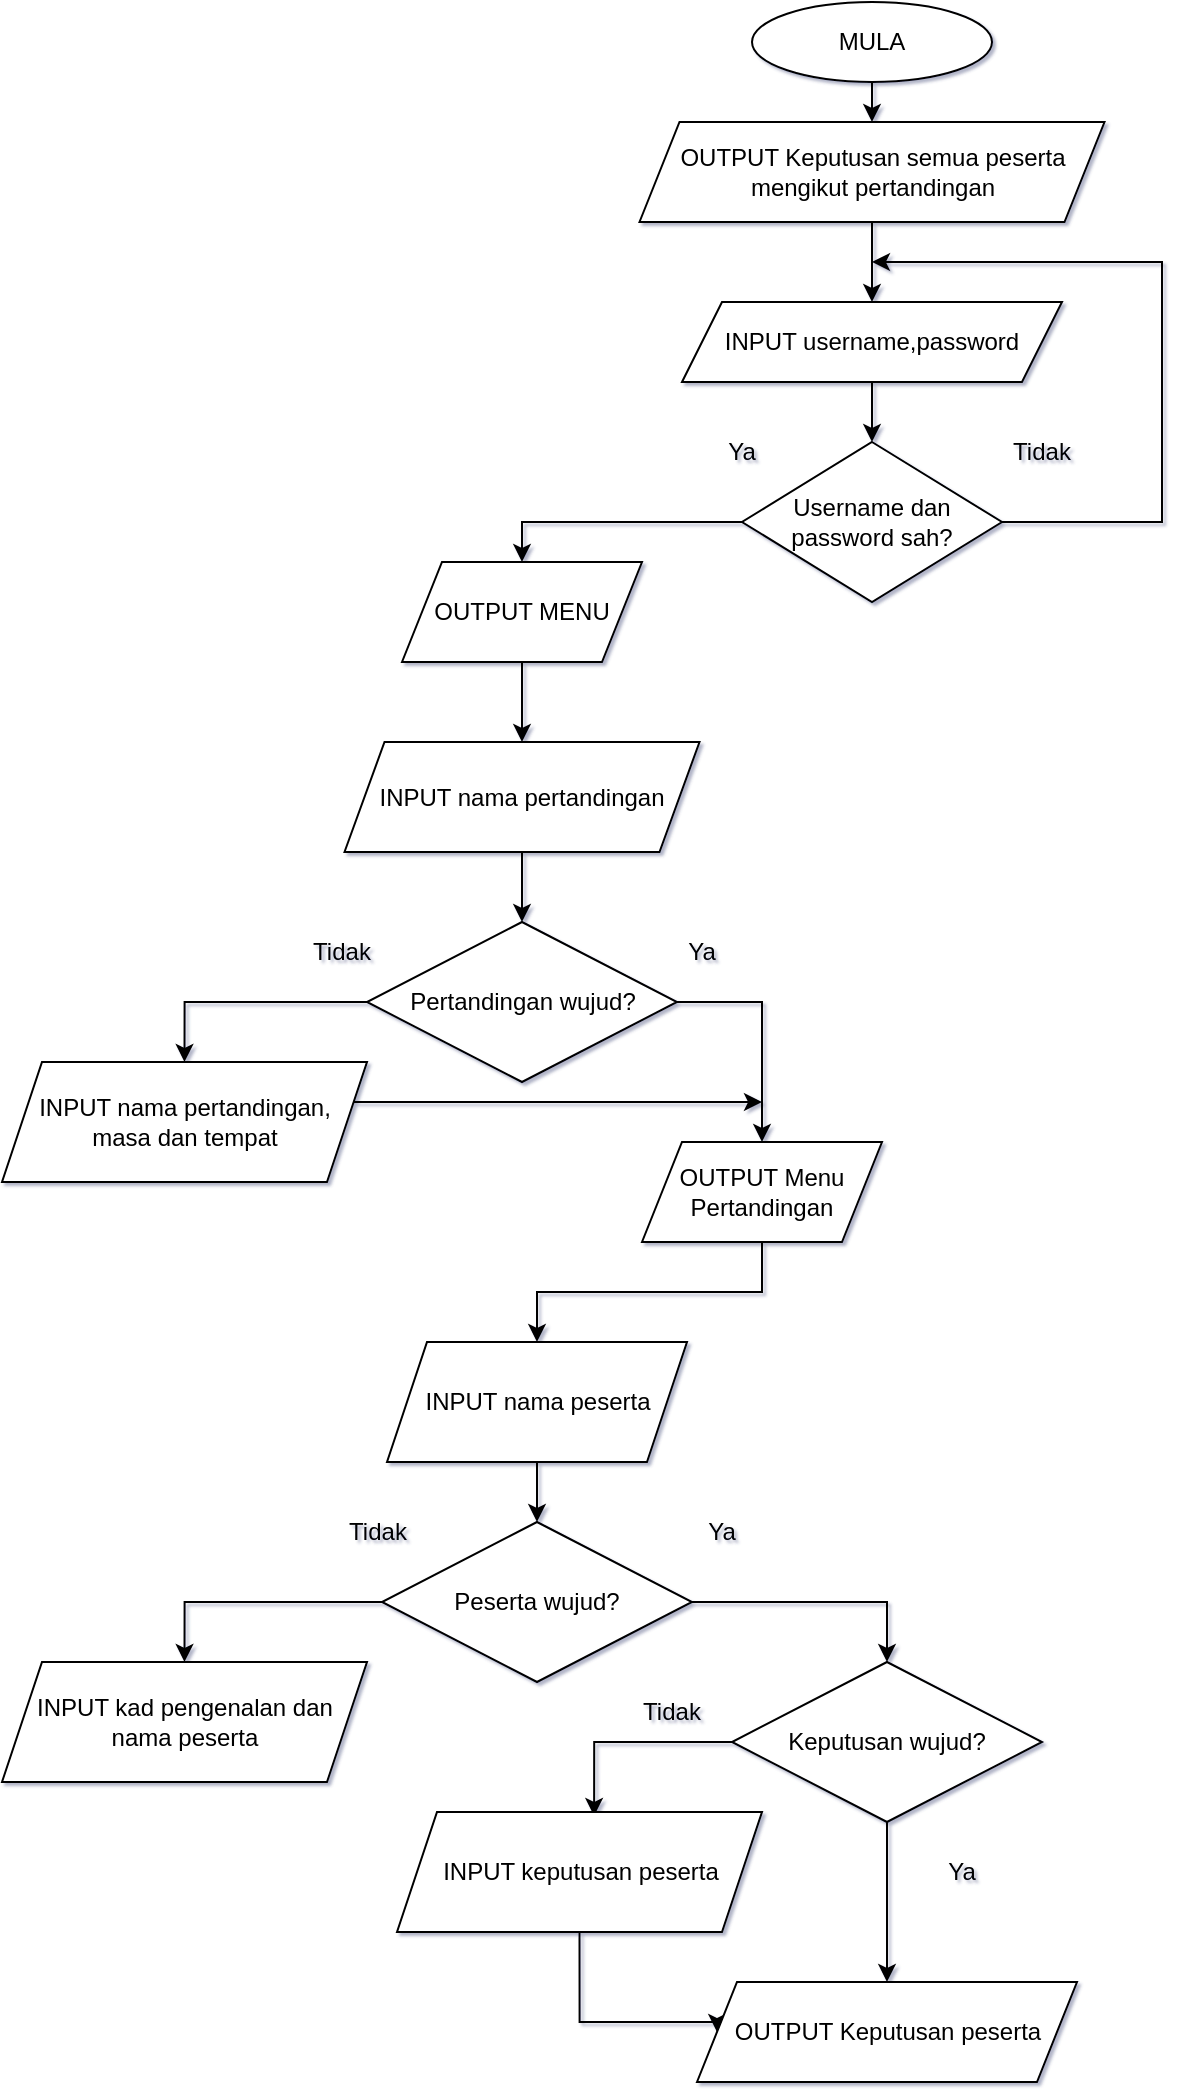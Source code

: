 <mxfile version="15.8.2" type="github" pages="2">
  <diagram id="C5RBs43oDa-KdzZeNtuy" name="Page-1">
    <mxGraphModel dx="1422" dy="788" grid="1" gridSize="10" guides="1" tooltips="1" connect="1" arrows="1" fold="1" page="1" pageScale="1" pageWidth="827" pageHeight="1169" math="0" shadow="1">
      <root>
        <mxCell id="WIyWlLk6GJQsqaUBKTNV-0" />
        <mxCell id="WIyWlLk6GJQsqaUBKTNV-1" parent="WIyWlLk6GJQsqaUBKTNV-0" />
        <mxCell id="qsoDnjDD26J5uIRlczHR-3" style="edgeStyle=orthogonalEdgeStyle;rounded=0;orthogonalLoop=1;jettySize=auto;html=1;exitX=0.5;exitY=1;exitDx=0;exitDy=0;" parent="WIyWlLk6GJQsqaUBKTNV-1" source="2BhynT_DfsQ55NkdQ-wV-0" target="qsoDnjDD26J5uIRlczHR-0" edge="1">
          <mxGeometry relative="1" as="geometry" />
        </mxCell>
        <mxCell id="2BhynT_DfsQ55NkdQ-wV-0" value="MULA" style="ellipse;whiteSpace=wrap;html=1;" parent="WIyWlLk6GJQsqaUBKTNV-1" vertex="1">
          <mxGeometry x="545" y="30" width="120" height="40" as="geometry" />
        </mxCell>
        <mxCell id="2BhynT_DfsQ55NkdQ-wV-4" style="edgeStyle=orthogonalEdgeStyle;rounded=0;orthogonalLoop=1;jettySize=auto;html=1;exitX=0.5;exitY=1;exitDx=0;exitDy=0;" parent="WIyWlLk6GJQsqaUBKTNV-1" source="2BhynT_DfsQ55NkdQ-wV-1" target="2BhynT_DfsQ55NkdQ-wV-2" edge="1">
          <mxGeometry relative="1" as="geometry" />
        </mxCell>
        <mxCell id="2BhynT_DfsQ55NkdQ-wV-1" value="INPUT username,password" style="shape=parallelogram;perimeter=parallelogramPerimeter;whiteSpace=wrap;html=1;fixedSize=1;" parent="WIyWlLk6GJQsqaUBKTNV-1" vertex="1">
          <mxGeometry x="510" y="180" width="190" height="40" as="geometry" />
        </mxCell>
        <mxCell id="XJaJeUywvs3xGksn9VUW-0" style="edgeStyle=orthogonalEdgeStyle;rounded=0;orthogonalLoop=1;jettySize=auto;html=1;exitX=1;exitY=0.5;exitDx=0;exitDy=0;" parent="WIyWlLk6GJQsqaUBKTNV-1" source="2BhynT_DfsQ55NkdQ-wV-2" edge="1">
          <mxGeometry relative="1" as="geometry">
            <mxPoint x="605" y="160" as="targetPoint" />
            <Array as="points">
              <mxPoint x="750" y="290" />
              <mxPoint x="750" y="160" />
            </Array>
          </mxGeometry>
        </mxCell>
        <mxCell id="XJaJeUywvs3xGksn9VUW-4" style="edgeStyle=orthogonalEdgeStyle;rounded=0;orthogonalLoop=1;jettySize=auto;html=1;exitX=0;exitY=0.5;exitDx=0;exitDy=0;entryX=0.5;entryY=0;entryDx=0;entryDy=0;" parent="WIyWlLk6GJQsqaUBKTNV-1" source="2BhynT_DfsQ55NkdQ-wV-2" target="2BhynT_DfsQ55NkdQ-wV-10" edge="1">
          <mxGeometry relative="1" as="geometry">
            <mxPoint x="468.75" y="290" as="targetPoint" />
          </mxGeometry>
        </mxCell>
        <mxCell id="2BhynT_DfsQ55NkdQ-wV-2" value="Username dan password sah?" style="rhombus;whiteSpace=wrap;html=1;" parent="WIyWlLk6GJQsqaUBKTNV-1" vertex="1">
          <mxGeometry x="540" y="250" width="130" height="80" as="geometry" />
        </mxCell>
        <mxCell id="2BhynT_DfsQ55NkdQ-wV-12" style="edgeStyle=orthogonalEdgeStyle;rounded=0;orthogonalLoop=1;jettySize=auto;html=1;exitX=0.5;exitY=1;exitDx=0;exitDy=0;entryX=0.5;entryY=0;entryDx=0;entryDy=0;" parent="WIyWlLk6GJQsqaUBKTNV-1" source="2BhynT_DfsQ55NkdQ-wV-10" target="2BhynT_DfsQ55NkdQ-wV-11" edge="1">
          <mxGeometry relative="1" as="geometry">
            <mxPoint x="310" y="580" as="targetPoint" />
          </mxGeometry>
        </mxCell>
        <mxCell id="2BhynT_DfsQ55NkdQ-wV-10" value="OUTPUT MENU" style="shape=parallelogram;perimeter=parallelogramPerimeter;whiteSpace=wrap;html=1;fixedSize=1;" parent="WIyWlLk6GJQsqaUBKTNV-1" vertex="1">
          <mxGeometry x="370" y="310" width="120" height="50" as="geometry" />
        </mxCell>
        <mxCell id="2BhynT_DfsQ55NkdQ-wV-16" style="edgeStyle=orthogonalEdgeStyle;rounded=0;orthogonalLoop=1;jettySize=auto;html=1;exitX=0.5;exitY=1;exitDx=0;exitDy=0;entryX=0.5;entryY=0;entryDx=0;entryDy=0;" parent="WIyWlLk6GJQsqaUBKTNV-1" source="2BhynT_DfsQ55NkdQ-wV-11" target="2BhynT_DfsQ55NkdQ-wV-14" edge="1">
          <mxGeometry relative="1" as="geometry" />
        </mxCell>
        <mxCell id="2BhynT_DfsQ55NkdQ-wV-11" value="INPUT nama pertandingan" style="shape=parallelogram;perimeter=parallelogramPerimeter;whiteSpace=wrap;html=1;fixedSize=1;" parent="WIyWlLk6GJQsqaUBKTNV-1" vertex="1">
          <mxGeometry x="341.25" y="400" width="177.5" height="55" as="geometry" />
        </mxCell>
        <mxCell id="XJaJeUywvs3xGksn9VUW-3" style="edgeStyle=orthogonalEdgeStyle;rounded=0;orthogonalLoop=1;jettySize=auto;html=1;exitX=1;exitY=0.5;exitDx=0;exitDy=0;entryX=0.5;entryY=0;entryDx=0;entryDy=0;" parent="WIyWlLk6GJQsqaUBKTNV-1" source="2BhynT_DfsQ55NkdQ-wV-14" target="XJaJeUywvs3xGksn9VUW-2" edge="1">
          <mxGeometry relative="1" as="geometry">
            <mxPoint x="560" y="560" as="targetPoint" />
          </mxGeometry>
        </mxCell>
        <mxCell id="XJaJeUywvs3xGksn9VUW-7" style="edgeStyle=orthogonalEdgeStyle;rounded=0;orthogonalLoop=1;jettySize=auto;html=1;exitX=0;exitY=0.5;exitDx=0;exitDy=0;entryX=0.5;entryY=0;entryDx=0;entryDy=0;" parent="WIyWlLk6GJQsqaUBKTNV-1" source="2BhynT_DfsQ55NkdQ-wV-14" target="XJaJeUywvs3xGksn9VUW-6" edge="1">
          <mxGeometry relative="1" as="geometry" />
        </mxCell>
        <mxCell id="2BhynT_DfsQ55NkdQ-wV-14" value="Pertandingan wujud?" style="rhombus;whiteSpace=wrap;html=1;" parent="WIyWlLk6GJQsqaUBKTNV-1" vertex="1">
          <mxGeometry x="352.5" y="490" width="155" height="80" as="geometry" />
        </mxCell>
        <mxCell id="2BhynT_DfsQ55NkdQ-wV-20" value="&lt;div&gt;Tidak&lt;/div&gt;" style="text;html=1;strokeColor=none;fillColor=none;align=center;verticalAlign=middle;whiteSpace=wrap;rounded=0;" parent="WIyWlLk6GJQsqaUBKTNV-1" vertex="1">
          <mxGeometry x="310" y="490" width="60" height="30" as="geometry" />
        </mxCell>
        <mxCell id="2BhynT_DfsQ55NkdQ-wV-21" value="Ya" style="text;html=1;strokeColor=none;fillColor=none;align=center;verticalAlign=middle;whiteSpace=wrap;rounded=0;" parent="WIyWlLk6GJQsqaUBKTNV-1" vertex="1">
          <mxGeometry x="490" y="490" width="60" height="30" as="geometry" />
        </mxCell>
        <mxCell id="2BhynT_DfsQ55NkdQ-wV-22" value="Ya" style="text;html=1;strokeColor=none;fillColor=none;align=center;verticalAlign=middle;whiteSpace=wrap;rounded=0;" parent="WIyWlLk6GJQsqaUBKTNV-1" vertex="1">
          <mxGeometry x="510" y="240" width="60" height="30" as="geometry" />
        </mxCell>
        <mxCell id="XJaJeUywvs3xGksn9VUW-13" style="edgeStyle=orthogonalEdgeStyle;rounded=0;orthogonalLoop=1;jettySize=auto;html=1;exitX=0.5;exitY=1;exitDx=0;exitDy=0;entryX=0.5;entryY=0;entryDx=0;entryDy=0;" parent="WIyWlLk6GJQsqaUBKTNV-1" source="XJaJeUywvs3xGksn9VUW-2" target="XJaJeUywvs3xGksn9VUW-11" edge="1">
          <mxGeometry relative="1" as="geometry" />
        </mxCell>
        <mxCell id="XJaJeUywvs3xGksn9VUW-2" value="OUTPUT Menu Pertandingan" style="shape=parallelogram;perimeter=parallelogramPerimeter;whiteSpace=wrap;html=1;fixedSize=1;" parent="WIyWlLk6GJQsqaUBKTNV-1" vertex="1">
          <mxGeometry x="490" y="600" width="120" height="50" as="geometry" />
        </mxCell>
        <mxCell id="RrhzTNJWd6w1T5RuUDGI-2" style="edgeStyle=orthogonalEdgeStyle;rounded=0;orthogonalLoop=1;jettySize=auto;html=1;exitX=1;exitY=0.5;exitDx=0;exitDy=0;" parent="WIyWlLk6GJQsqaUBKTNV-1" source="XJaJeUywvs3xGksn9VUW-6" edge="1">
          <mxGeometry relative="1" as="geometry">
            <mxPoint x="550" y="580" as="targetPoint" />
            <Array as="points">
              <mxPoint x="343" y="580" />
              <mxPoint x="550" y="580" />
            </Array>
          </mxGeometry>
        </mxCell>
        <mxCell id="XJaJeUywvs3xGksn9VUW-6" value="&lt;div&gt;INPUT nama pertandingan,&lt;/div&gt;&lt;div&gt;masa dan tempat&lt;br&gt;&lt;/div&gt;" style="shape=parallelogram;perimeter=parallelogramPerimeter;whiteSpace=wrap;html=1;fixedSize=1;" parent="WIyWlLk6GJQsqaUBKTNV-1" vertex="1">
          <mxGeometry x="170" y="560" width="182.5" height="60" as="geometry" />
        </mxCell>
        <mxCell id="XJaJeUywvs3xGksn9VUW-15" style="edgeStyle=orthogonalEdgeStyle;rounded=0;orthogonalLoop=1;jettySize=auto;html=1;exitX=0.5;exitY=1;exitDx=0;exitDy=0;" parent="WIyWlLk6GJQsqaUBKTNV-1" source="XJaJeUywvs3xGksn9VUW-11" target="XJaJeUywvs3xGksn9VUW-14" edge="1">
          <mxGeometry relative="1" as="geometry" />
        </mxCell>
        <mxCell id="XJaJeUywvs3xGksn9VUW-11" value="INPUT nama peserta" style="shape=parallelogram;perimeter=parallelogramPerimeter;whiteSpace=wrap;html=1;fixedSize=1;" parent="WIyWlLk6GJQsqaUBKTNV-1" vertex="1">
          <mxGeometry x="362.5" y="700" width="150" height="60" as="geometry" />
        </mxCell>
        <mxCell id="XJaJeUywvs3xGksn9VUW-21" style="edgeStyle=orthogonalEdgeStyle;rounded=0;orthogonalLoop=1;jettySize=auto;html=1;exitX=0;exitY=0.5;exitDx=0;exitDy=0;entryX=0.5;entryY=0;entryDx=0;entryDy=0;" parent="WIyWlLk6GJQsqaUBKTNV-1" source="XJaJeUywvs3xGksn9VUW-14" target="XJaJeUywvs3xGksn9VUW-16" edge="1">
          <mxGeometry relative="1" as="geometry" />
        </mxCell>
        <mxCell id="RrhzTNJWd6w1T5RuUDGI-13" style="edgeStyle=orthogonalEdgeStyle;rounded=0;orthogonalLoop=1;jettySize=auto;html=1;exitX=1;exitY=0.5;exitDx=0;exitDy=0;entryX=0.5;entryY=0;entryDx=0;entryDy=0;" parent="WIyWlLk6GJQsqaUBKTNV-1" source="XJaJeUywvs3xGksn9VUW-14" target="RrhzTNJWd6w1T5RuUDGI-3" edge="1">
          <mxGeometry relative="1" as="geometry" />
        </mxCell>
        <mxCell id="XJaJeUywvs3xGksn9VUW-14" value="Peserta wujud?" style="rhombus;whiteSpace=wrap;html=1;" parent="WIyWlLk6GJQsqaUBKTNV-1" vertex="1">
          <mxGeometry x="360" y="790" width="155" height="80" as="geometry" />
        </mxCell>
        <mxCell id="XJaJeUywvs3xGksn9VUW-16" value="&lt;div&gt;INPUT kad pengenalan dan nama peserta &lt;br&gt;&lt;/div&gt;" style="shape=parallelogram;perimeter=parallelogramPerimeter;whiteSpace=wrap;html=1;fixedSize=1;" parent="WIyWlLk6GJQsqaUBKTNV-1" vertex="1">
          <mxGeometry x="170" y="860" width="182.5" height="60" as="geometry" />
        </mxCell>
        <mxCell id="XJaJeUywvs3xGksn9VUW-18" value="&lt;div&gt;Tidak&lt;/div&gt;" style="text;html=1;strokeColor=none;fillColor=none;align=center;verticalAlign=middle;whiteSpace=wrap;rounded=0;" parent="WIyWlLk6GJQsqaUBKTNV-1" vertex="1">
          <mxGeometry x="327.5" y="780" width="60" height="30" as="geometry" />
        </mxCell>
        <mxCell id="XJaJeUywvs3xGksn9VUW-19" value="Ya" style="text;html=1;strokeColor=none;fillColor=none;align=center;verticalAlign=middle;whiteSpace=wrap;rounded=0;" parent="WIyWlLk6GJQsqaUBKTNV-1" vertex="1">
          <mxGeometry x="500" y="780" width="60" height="30" as="geometry" />
        </mxCell>
        <mxCell id="RrhzTNJWd6w1T5RuUDGI-16" style="edgeStyle=orthogonalEdgeStyle;rounded=0;orthogonalLoop=1;jettySize=auto;html=1;exitX=0.5;exitY=1;exitDx=0;exitDy=0;" parent="WIyWlLk6GJQsqaUBKTNV-1" source="RrhzTNJWd6w1T5RuUDGI-3" target="RrhzTNJWd6w1T5RuUDGI-15" edge="1">
          <mxGeometry relative="1" as="geometry" />
        </mxCell>
        <mxCell id="RrhzTNJWd6w1T5RuUDGI-17" style="edgeStyle=orthogonalEdgeStyle;rounded=0;orthogonalLoop=1;jettySize=auto;html=1;exitX=0;exitY=0.5;exitDx=0;exitDy=0;entryX=0.54;entryY=0.033;entryDx=0;entryDy=0;entryPerimeter=0;" parent="WIyWlLk6GJQsqaUBKTNV-1" source="RrhzTNJWd6w1T5RuUDGI-3" target="RrhzTNJWd6w1T5RuUDGI-5" edge="1">
          <mxGeometry relative="1" as="geometry" />
        </mxCell>
        <mxCell id="RrhzTNJWd6w1T5RuUDGI-3" value="Keputusan wujud?" style="rhombus;whiteSpace=wrap;html=1;" parent="WIyWlLk6GJQsqaUBKTNV-1" vertex="1">
          <mxGeometry x="535" y="860" width="155" height="80" as="geometry" />
        </mxCell>
        <mxCell id="RrhzTNJWd6w1T5RuUDGI-19" style="edgeStyle=orthogonalEdgeStyle;rounded=0;orthogonalLoop=1;jettySize=auto;html=1;exitX=0.5;exitY=1;exitDx=0;exitDy=0;entryX=0;entryY=0.5;entryDx=0;entryDy=0;" parent="WIyWlLk6GJQsqaUBKTNV-1" source="RrhzTNJWd6w1T5RuUDGI-5" target="RrhzTNJWd6w1T5RuUDGI-15" edge="1">
          <mxGeometry relative="1" as="geometry">
            <Array as="points">
              <mxPoint x="459" y="1040" />
              <mxPoint x="528" y="1040" />
            </Array>
          </mxGeometry>
        </mxCell>
        <mxCell id="RrhzTNJWd6w1T5RuUDGI-5" value="&lt;div&gt;INPUT keputusan peserta&lt;br&gt;&lt;/div&gt;" style="shape=parallelogram;perimeter=parallelogramPerimeter;whiteSpace=wrap;html=1;fixedSize=1;" parent="WIyWlLk6GJQsqaUBKTNV-1" vertex="1">
          <mxGeometry x="367.5" y="935" width="182.5" height="60" as="geometry" />
        </mxCell>
        <mxCell id="RrhzTNJWd6w1T5RuUDGI-9" value="&lt;div&gt;Tidak&lt;/div&gt;" style="text;html=1;strokeColor=none;fillColor=none;align=center;verticalAlign=middle;whiteSpace=wrap;rounded=0;" parent="WIyWlLk6GJQsqaUBKTNV-1" vertex="1">
          <mxGeometry x="660" y="240" width="60" height="30" as="geometry" />
        </mxCell>
        <mxCell id="RrhzTNJWd6w1T5RuUDGI-11" value="Ya" style="text;html=1;strokeColor=none;fillColor=none;align=center;verticalAlign=middle;whiteSpace=wrap;rounded=0;" parent="WIyWlLk6GJQsqaUBKTNV-1" vertex="1">
          <mxGeometry x="620" y="950" width="60" height="30" as="geometry" />
        </mxCell>
        <mxCell id="RrhzTNJWd6w1T5RuUDGI-15" value="OUTPUT Keputusan peserta " style="shape=parallelogram;perimeter=parallelogramPerimeter;whiteSpace=wrap;html=1;fixedSize=1;" parent="WIyWlLk6GJQsqaUBKTNV-1" vertex="1">
          <mxGeometry x="517.5" y="1020" width="190" height="50" as="geometry" />
        </mxCell>
        <mxCell id="RrhzTNJWd6w1T5RuUDGI-18" value="&lt;div&gt;Tidak&lt;/div&gt;" style="text;html=1;strokeColor=none;fillColor=none;align=center;verticalAlign=middle;whiteSpace=wrap;rounded=0;" parent="WIyWlLk6GJQsqaUBKTNV-1" vertex="1">
          <mxGeometry x="475" y="870" width="60" height="30" as="geometry" />
        </mxCell>
        <mxCell id="qsoDnjDD26J5uIRlczHR-4" style="edgeStyle=orthogonalEdgeStyle;rounded=0;orthogonalLoop=1;jettySize=auto;html=1;exitX=0.5;exitY=1;exitDx=0;exitDy=0;entryX=0.5;entryY=0;entryDx=0;entryDy=0;" parent="WIyWlLk6GJQsqaUBKTNV-1" source="qsoDnjDD26J5uIRlczHR-0" target="2BhynT_DfsQ55NkdQ-wV-1" edge="1">
          <mxGeometry relative="1" as="geometry" />
        </mxCell>
        <mxCell id="qsoDnjDD26J5uIRlczHR-0" value="OUTPUT Keputusan semua peserta mengikut pertandingan" style="shape=parallelogram;perimeter=parallelogramPerimeter;whiteSpace=wrap;html=1;fixedSize=1;" parent="WIyWlLk6GJQsqaUBKTNV-1" vertex="1">
          <mxGeometry x="488.75" y="90" width="232.5" height="50" as="geometry" />
        </mxCell>
      </root>
    </mxGraphModel>
  </diagram>
  <diagram id="dnWs6aASMro2xbhZ9vr7" name="Page-2">
    <mxGraphModel dx="981" dy="543" grid="1" gridSize="10" guides="1" tooltips="1" connect="1" arrows="1" fold="1" page="1" pageScale="1" pageWidth="850" pageHeight="1100" math="0" shadow="0">
      <root>
        <mxCell id="juJgoHJ59R_boZb0UTi5-0" />
        <mxCell id="juJgoHJ59R_boZb0UTi5-1" parent="juJgoHJ59R_boZb0UTi5-0" />
        <mxCell id="eJuQvx9KX0Evx8GOAH2Y-0" value="HAKIM" style="rounded=0;whiteSpace=wrap;html=1;" parent="juJgoHJ59R_boZb0UTi5-1" vertex="1">
          <mxGeometry x="200" y="190" width="120" height="60" as="geometry" />
        </mxCell>
        <mxCell id="eJuQvx9KX0Evx8GOAH2Y-1" value="menilai" style="rhombus;whiteSpace=wrap;html=1;" parent="juJgoHJ59R_boZb0UTi5-1" vertex="1">
          <mxGeometry x="365" y="185" width="120" height="70" as="geometry" />
        </mxCell>
        <mxCell id="eJuQvx9KX0Evx8GOAH2Y-2" value="&lt;u&gt;IDHakim&lt;/u&gt;" style="ellipse;whiteSpace=wrap;html=1;" parent="juJgoHJ59R_boZb0UTi5-1" vertex="1">
          <mxGeometry x="45" y="100" width="120" height="50" as="geometry" />
        </mxCell>
        <mxCell id="eJuQvx9KX0Evx8GOAH2Y-3" value="" style="endArrow=none;html=1;rounded=0;entryX=0;entryY=0.5;entryDx=0;entryDy=0;exitX=1;exitY=1;exitDx=0;exitDy=0;" parent="juJgoHJ59R_boZb0UTi5-1" source="eJuQvx9KX0Evx8GOAH2Y-2" target="eJuQvx9KX0Evx8GOAH2Y-0" edge="1">
          <mxGeometry width="50" height="50" relative="1" as="geometry">
            <mxPoint x="385" y="10" as="sourcePoint" />
            <mxPoint x="435" y="-40" as="targetPoint" />
          </mxGeometry>
        </mxCell>
        <mxCell id="eJuQvx9KX0Evx8GOAH2Y-4" value="&lt;div&gt;NamaHakim&lt;/div&gt;" style="ellipse;whiteSpace=wrap;html=1;" parent="juJgoHJ59R_boZb0UTi5-1" vertex="1">
          <mxGeometry x="35" y="200" width="120" height="50" as="geometry" />
        </mxCell>
        <mxCell id="eJuQvx9KX0Evx8GOAH2Y-5" value="" style="endArrow=none;html=1;rounded=0;entryX=0;entryY=0.5;entryDx=0;entryDy=0;exitX=1;exitY=0.5;exitDx=0;exitDy=0;" parent="juJgoHJ59R_boZb0UTi5-1" source="eJuQvx9KX0Evx8GOAH2Y-4" target="eJuQvx9KX0Evx8GOAH2Y-0" edge="1">
          <mxGeometry width="50" height="50" relative="1" as="geometry">
            <mxPoint x="157.426" y="152.678" as="sourcePoint" />
            <mxPoint x="215" y="230" as="targetPoint" />
          </mxGeometry>
        </mxCell>
        <mxCell id="eJuQvx9KX0Evx8GOAH2Y-6" value="" style="endArrow=none;html=1;rounded=0;entryX=0;entryY=0.5;entryDx=0;entryDy=0;exitX=1;exitY=0.5;exitDx=0;exitDy=0;" parent="juJgoHJ59R_boZb0UTi5-1" source="eJuQvx9KX0Evx8GOAH2Y-0" target="eJuQvx9KX0Evx8GOAH2Y-1" edge="1">
          <mxGeometry width="50" height="50" relative="1" as="geometry">
            <mxPoint x="165" y="235" as="sourcePoint" />
            <mxPoint x="215" y="230" as="targetPoint" />
          </mxGeometry>
        </mxCell>
        <mxCell id="eJuQvx9KX0Evx8GOAH2Y-7" value="PESERTA" style="rounded=0;whiteSpace=wrap;html=1;" parent="juJgoHJ59R_boZb0UTi5-1" vertex="1">
          <mxGeometry x="540" y="190" width="120" height="60" as="geometry" />
        </mxCell>
        <mxCell id="eJuQvx9KX0Evx8GOAH2Y-8" value="" style="endArrow=none;html=1;rounded=0;entryX=0;entryY=0.5;entryDx=0;entryDy=0;exitX=1;exitY=0.5;exitDx=0;exitDy=0;" parent="juJgoHJ59R_boZb0UTi5-1" source="eJuQvx9KX0Evx8GOAH2Y-1" target="eJuQvx9KX0Evx8GOAH2Y-7" edge="1">
          <mxGeometry width="50" height="50" relative="1" as="geometry">
            <mxPoint x="335" y="230" as="sourcePoint" />
            <mxPoint x="370" y="230" as="targetPoint" />
          </mxGeometry>
        </mxCell>
        <mxCell id="eJuQvx9KX0Evx8GOAH2Y-9" value="&lt;u&gt;KadPengenalanPeserta&lt;br&gt;&lt;/u&gt;" style="ellipse;whiteSpace=wrap;html=1;" parent="juJgoHJ59R_boZb0UTi5-1" vertex="1">
          <mxGeometry x="670" y="120" width="145" height="50" as="geometry" />
        </mxCell>
        <mxCell id="eJuQvx9KX0Evx8GOAH2Y-10" value="" style="endArrow=none;html=1;rounded=0;entryX=1;entryY=0.5;entryDx=0;entryDy=0;exitX=0;exitY=1;exitDx=0;exitDy=0;" parent="juJgoHJ59R_boZb0UTi5-1" source="eJuQvx9KX0Evx8GOAH2Y-9" target="eJuQvx9KX0Evx8GOAH2Y-7" edge="1">
          <mxGeometry width="50" height="50" relative="1" as="geometry">
            <mxPoint x="157.426" y="152.678" as="sourcePoint" />
            <mxPoint x="215" y="230" as="targetPoint" />
          </mxGeometry>
        </mxCell>
        <mxCell id="eJuQvx9KX0Evx8GOAH2Y-11" value="&lt;div&gt;NamaPeserta&lt;/div&gt;" style="ellipse;whiteSpace=wrap;html=1;" parent="juJgoHJ59R_boZb0UTi5-1" vertex="1">
          <mxGeometry x="695" y="200" width="120" height="50" as="geometry" />
        </mxCell>
        <mxCell id="eJuQvx9KX0Evx8GOAH2Y-12" value="" style="endArrow=none;html=1;rounded=0;entryX=0;entryY=0.5;entryDx=0;entryDy=0;exitX=1;exitY=0.5;exitDx=0;exitDy=0;" parent="juJgoHJ59R_boZb0UTi5-1" source="eJuQvx9KX0Evx8GOAH2Y-7" target="eJuQvx9KX0Evx8GOAH2Y-11" edge="1">
          <mxGeometry width="50" height="50" relative="1" as="geometry">
            <mxPoint x="495" y="230" as="sourcePoint" />
            <mxPoint x="535" y="230" as="targetPoint" />
          </mxGeometry>
        </mxCell>
        <mxCell id="eJuQvx9KX0Evx8GOAH2Y-13" value="PERTANDINGAN" style="rounded=0;whiteSpace=wrap;html=1;" parent="juJgoHJ59R_boZb0UTi5-1" vertex="1">
          <mxGeometry x="280" y="395" width="120" height="60" as="geometry" />
        </mxCell>
        <mxCell id="eJuQvx9KX0Evx8GOAH2Y-17" value="PUSINGAN" style="rounded=0;whiteSpace=wrap;html=1;" parent="juJgoHJ59R_boZb0UTi5-1" vertex="1">
          <mxGeometry x="560" y="395" width="120" height="60" as="geometry" />
        </mxCell>
        <mxCell id="eJuQvx9KX0Evx8GOAH2Y-19" value="" style="endArrow=none;html=1;rounded=0;exitX=1;exitY=0.5;exitDx=0;exitDy=0;entryX=0;entryY=0.5;entryDx=0;entryDy=0;" parent="juJgoHJ59R_boZb0UTi5-1" source="eJuQvx9KX0Evx8GOAH2Y-13" target="eJuQvx9KX0Evx8GOAH2Y-20" edge="1">
          <mxGeometry width="50" height="50" relative="1" as="geometry">
            <mxPoint x="275" y="260" as="sourcePoint" />
            <mxPoint x="470" y="360" as="targetPoint" />
          </mxGeometry>
        </mxCell>
        <mxCell id="eJuQvx9KX0Evx8GOAH2Y-20" value="&lt;div&gt;mempunyai&lt;/div&gt;" style="rhombus;whiteSpace=wrap;html=1;" parent="juJgoHJ59R_boZb0UTi5-1" vertex="1">
          <mxGeometry x="420" y="390" width="120" height="70" as="geometry" />
        </mxCell>
        <mxCell id="eJuQvx9KX0Evx8GOAH2Y-22" value="Masa" style="ellipse;whiteSpace=wrap;html=1;" parent="juJgoHJ59R_boZb0UTi5-1" vertex="1">
          <mxGeometry x="260" y="510" width="120" height="50" as="geometry" />
        </mxCell>
        <mxCell id="eJuQvx9KX0Evx8GOAH2Y-23" value="&lt;u&gt;IDPertandingan&lt;/u&gt;" style="ellipse;whiteSpace=wrap;html=1;" parent="juJgoHJ59R_boZb0UTi5-1" vertex="1">
          <mxGeometry x="130" y="490" width="120" height="50" as="geometry" />
        </mxCell>
        <mxCell id="eJuQvx9KX0Evx8GOAH2Y-24" value="&lt;div&gt;&lt;u&gt;IDPusingan&lt;/u&gt;&lt;/div&gt;" style="ellipse;whiteSpace=wrap;html=1;" parent="juJgoHJ59R_boZb0UTi5-1" vertex="1">
          <mxGeometry x="670" y="480" width="120" height="50" as="geometry" />
        </mxCell>
        <mxCell id="eJuQvx9KX0Evx8GOAH2Y-26" value="" style="endArrow=none;html=1;rounded=0;exitX=0.5;exitY=1;exitDx=0;exitDy=0;entryX=0.943;entryY=0.278;entryDx=0;entryDy=0;entryPerimeter=0;" parent="juJgoHJ59R_boZb0UTi5-1" source="eJuQvx9KX0Evx8GOAH2Y-13" target="eJuQvx9KX0Evx8GOAH2Y-23" edge="1">
          <mxGeometry width="50" height="50" relative="1" as="geometry">
            <mxPoint x="270" y="260" as="sourcePoint" />
            <mxPoint x="250" y="405" as="targetPoint" />
          </mxGeometry>
        </mxCell>
        <mxCell id="eJuQvx9KX0Evx8GOAH2Y-27" value="" style="endArrow=none;html=1;rounded=0;exitX=0.5;exitY=1;exitDx=0;exitDy=0;entryX=0.572;entryY=0.006;entryDx=0;entryDy=0;entryPerimeter=0;" parent="juJgoHJ59R_boZb0UTi5-1" source="eJuQvx9KX0Evx8GOAH2Y-13" target="eJuQvx9KX0Evx8GOAH2Y-22" edge="1">
          <mxGeometry width="50" height="50" relative="1" as="geometry">
            <mxPoint x="372.96" y="471.02" as="sourcePoint" />
            <mxPoint x="180" y="510" as="targetPoint" />
          </mxGeometry>
        </mxCell>
        <mxCell id="eJuQvx9KX0Evx8GOAH2Y-28" value="Tempat" style="ellipse;whiteSpace=wrap;html=1;" parent="juJgoHJ59R_boZb0UTi5-1" vertex="1">
          <mxGeometry x="390" y="500" width="120" height="50" as="geometry" />
        </mxCell>
        <mxCell id="eJuQvx9KX0Evx8GOAH2Y-29" value="" style="endArrow=none;html=1;rounded=0;exitX=0.5;exitY=1;exitDx=0;exitDy=0;entryX=0.383;entryY=0.02;entryDx=0;entryDy=0;entryPerimeter=0;" parent="juJgoHJ59R_boZb0UTi5-1" source="eJuQvx9KX0Evx8GOAH2Y-13" target="eJuQvx9KX0Evx8GOAH2Y-28" edge="1">
          <mxGeometry width="50" height="50" relative="1" as="geometry">
            <mxPoint x="375" y="471.02" as="sourcePoint" />
            <mxPoint x="295.04" y="541" as="targetPoint" />
          </mxGeometry>
        </mxCell>
        <mxCell id="eJuQvx9KX0Evx8GOAH2Y-30" value="" style="endArrow=none;html=1;rounded=0;exitX=0.5;exitY=1;exitDx=0;exitDy=0;" parent="juJgoHJ59R_boZb0UTi5-1" source="eJuQvx9KX0Evx8GOAH2Y-17" target="eJuQvx9KX0Evx8GOAH2Y-24" edge="1">
          <mxGeometry width="50" height="50" relative="1" as="geometry">
            <mxPoint x="425" y="470" as="sourcePoint" />
            <mxPoint x="430.96" y="536" as="targetPoint" />
          </mxGeometry>
        </mxCell>
        <mxCell id="eJuQvx9KX0Evx8GOAH2Y-32" value="" style="endArrow=none;html=1;rounded=0;exitX=1;exitY=0.5;exitDx=0;exitDy=0;entryX=0;entryY=0.5;entryDx=0;entryDy=0;" parent="juJgoHJ59R_boZb0UTi5-1" source="eJuQvx9KX0Evx8GOAH2Y-20" target="eJuQvx9KX0Evx8GOAH2Y-17" edge="1">
          <mxGeometry width="50" height="50" relative="1" as="geometry">
            <mxPoint x="520" y="425" as="sourcePoint" />
            <mxPoint x="595" y="510" as="targetPoint" />
          </mxGeometry>
        </mxCell>
        <mxCell id="eJuQvx9KX0Evx8GOAH2Y-33" value="&lt;div&gt;mempunyai&lt;/div&gt;" style="rhombus;whiteSpace=wrap;html=1;" parent="juJgoHJ59R_boZb0UTi5-1" vertex="1">
          <mxGeometry x="540" y="290" width="120" height="70" as="geometry" />
        </mxCell>
        <mxCell id="eJuQvx9KX0Evx8GOAH2Y-36" value="" style="endArrow=none;html=1;rounded=0;exitX=0.5;exitY=0;exitDx=0;exitDy=0;entryX=0.5;entryY=1;entryDx=0;entryDy=0;" parent="juJgoHJ59R_boZb0UTi5-1" source="eJuQvx9KX0Evx8GOAH2Y-17" target="eJuQvx9KX0Evx8GOAH2Y-33" edge="1">
          <mxGeometry width="50" height="50" relative="1" as="geometry">
            <mxPoint x="485" y="440" as="sourcePoint" />
            <mxPoint x="620" y="360" as="targetPoint" />
          </mxGeometry>
        </mxCell>
        <mxCell id="eJuQvx9KX0Evx8GOAH2Y-37" value="" style="endArrow=none;html=1;rounded=0;exitX=0.5;exitY=0;exitDx=0;exitDy=0;entryX=0.5;entryY=1;entryDx=0;entryDy=0;" parent="juJgoHJ59R_boZb0UTi5-1" source="eJuQvx9KX0Evx8GOAH2Y-33" target="eJuQvx9KX0Evx8GOAH2Y-7" edge="1">
          <mxGeometry width="50" height="50" relative="1" as="geometry">
            <mxPoint x="670" y="410" as="sourcePoint" />
            <mxPoint x="680" y="370" as="targetPoint" />
          </mxGeometry>
        </mxCell>
        <mxCell id="eJuQvx9KX0Evx8GOAH2Y-40" value="Markah" style="ellipse;whiteSpace=wrap;html=1;" parent="juJgoHJ59R_boZb0UTi5-1" vertex="1">
          <mxGeometry x="695" y="280" width="120" height="50" as="geometry" />
        </mxCell>
        <mxCell id="eJuQvx9KX0Evx8GOAH2Y-41" value="" style="endArrow=none;html=1;rounded=0;entryX=0.033;entryY=0.3;entryDx=0;entryDy=0;exitX=1;exitY=0.5;exitDx=0;exitDy=0;entryPerimeter=0;" parent="juJgoHJ59R_boZb0UTi5-1" source="eJuQvx9KX0Evx8GOAH2Y-7" target="eJuQvx9KX0Evx8GOAH2Y-40" edge="1">
          <mxGeometry width="50" height="50" relative="1" as="geometry">
            <mxPoint x="655" y="230" as="sourcePoint" />
            <mxPoint x="705" y="235" as="targetPoint" />
          </mxGeometry>
        </mxCell>
        <mxCell id="eJuQvx9KX0Evx8GOAH2Y-42" value="Pusingan ke berapa" style="ellipse;whiteSpace=wrap;html=1;" parent="juJgoHJ59R_boZb0UTi5-1" vertex="1">
          <mxGeometry x="695" y="400" width="120" height="50" as="geometry" />
        </mxCell>
        <mxCell id="eJuQvx9KX0Evx8GOAH2Y-43" value="" style="endArrow=none;html=1;rounded=0;exitX=1;exitY=0.5;exitDx=0;exitDy=0;entryX=0;entryY=0.5;entryDx=0;entryDy=0;" parent="juJgoHJ59R_boZb0UTi5-1" source="eJuQvx9KX0Evx8GOAH2Y-17" target="eJuQvx9KX0Evx8GOAH2Y-42" edge="1">
          <mxGeometry width="50" height="50" relative="1" as="geometry">
            <mxPoint x="630" y="405" as="sourcePoint" />
            <mxPoint x="630" y="370" as="targetPoint" />
          </mxGeometry>
        </mxCell>
        <mxCell id="k6qOKmAh6C_358baWjvS-0" value="URUS SETIA" style="rounded=0;whiteSpace=wrap;html=1;" vertex="1" parent="juJgoHJ59R_boZb0UTi5-1">
          <mxGeometry x="120" y="315" width="120" height="60" as="geometry" />
        </mxCell>
        <mxCell id="k6qOKmAh6C_358baWjvS-1" value="mengurus" style="rhombus;whiteSpace=wrap;html=1;" vertex="1" parent="juJgoHJ59R_boZb0UTi5-1">
          <mxGeometry x="280" y="310" width="120" height="70" as="geometry" />
        </mxCell>
        <mxCell id="k6qOKmAh6C_358baWjvS-2" value="" style="endArrow=none;html=1;rounded=0;entryX=0;entryY=0.5;entryDx=0;entryDy=0;exitX=1;exitY=0.5;exitDx=0;exitDy=0;" edge="1" parent="juJgoHJ59R_boZb0UTi5-1" source="k6qOKmAh6C_358baWjvS-0" target="k6qOKmAh6C_358baWjvS-1">
          <mxGeometry width="50" height="50" relative="1" as="geometry">
            <mxPoint x="165" y="235" as="sourcePoint" />
            <mxPoint x="210" y="230" as="targetPoint" />
          </mxGeometry>
        </mxCell>
        <mxCell id="k6qOKmAh6C_358baWjvS-3" value="" style="endArrow=none;html=1;rounded=0;entryX=0.5;entryY=0;entryDx=0;entryDy=0;exitX=0.5;exitY=1;exitDx=0;exitDy=0;" edge="1" parent="juJgoHJ59R_boZb0UTi5-1" source="k6qOKmAh6C_358baWjvS-1" target="eJuQvx9KX0Evx8GOAH2Y-13">
          <mxGeometry width="50" height="50" relative="1" as="geometry">
            <mxPoint x="250" y="370" as="sourcePoint" />
            <mxPoint x="305" y="385" as="targetPoint" />
          </mxGeometry>
        </mxCell>
        <mxCell id="k6qOKmAh6C_358baWjvS-4" value="&lt;u&gt;IDUrusSetia&lt;/u&gt;" style="ellipse;whiteSpace=wrap;html=1;" vertex="1" parent="juJgoHJ59R_boZb0UTi5-1">
          <mxGeometry x="120" y="405" width="120" height="50" as="geometry" />
        </mxCell>
        <mxCell id="k6qOKmAh6C_358baWjvS-5" value="" style="endArrow=none;html=1;rounded=0;entryX=0.5;entryY=0;entryDx=0;entryDy=0;exitX=0.5;exitY=1;exitDx=0;exitDy=0;" edge="1" parent="juJgoHJ59R_boZb0UTi5-1" source="k6qOKmAh6C_358baWjvS-0" target="k6qOKmAh6C_358baWjvS-4">
          <mxGeometry width="50" height="50" relative="1" as="geometry">
            <mxPoint x="165" y="335" as="sourcePoint" />
            <mxPoint x="210" y="340" as="targetPoint" />
          </mxGeometry>
        </mxCell>
        <mxCell id="k6qOKmAh6C_358baWjvS-6" value="&lt;div&gt;NamaUrusSetia&lt;/div&gt;" style="ellipse;whiteSpace=wrap;html=1;" vertex="1" parent="juJgoHJ59R_boZb0UTi5-1">
          <mxGeometry y="380" width="120" height="50" as="geometry" />
        </mxCell>
        <mxCell id="k6qOKmAh6C_358baWjvS-8" value="" style="endArrow=none;html=1;rounded=0;entryX=0.578;entryY=0.012;entryDx=0;entryDy=0;exitX=0;exitY=0.5;exitDx=0;exitDy=0;entryPerimeter=0;" edge="1" parent="juJgoHJ59R_boZb0UTi5-1" source="k6qOKmAh6C_358baWjvS-0" target="k6qOKmAh6C_358baWjvS-6">
          <mxGeometry width="50" height="50" relative="1" as="geometry">
            <mxPoint x="170" y="385" as="sourcePoint" />
            <mxPoint x="170" y="415" as="targetPoint" />
          </mxGeometry>
        </mxCell>
      </root>
    </mxGraphModel>
  </diagram>
</mxfile>
